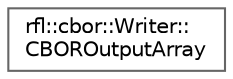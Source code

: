 digraph "类继承关系图"
{
 // LATEX_PDF_SIZE
  bgcolor="transparent";
  edge [fontname=Helvetica,fontsize=10,labelfontname=Helvetica,labelfontsize=10];
  node [fontname=Helvetica,fontsize=10,shape=box,height=0.2,width=0.4];
  rankdir="LR";
  Node0 [id="Node000000",label="rfl::cbor::Writer::\lCBOROutputArray",height=0.2,width=0.4,color="grey40", fillcolor="white", style="filled",URL="$structrfl_1_1cbor_1_1_writer_1_1_c_b_o_r_output_array.html",tooltip=" "];
}
